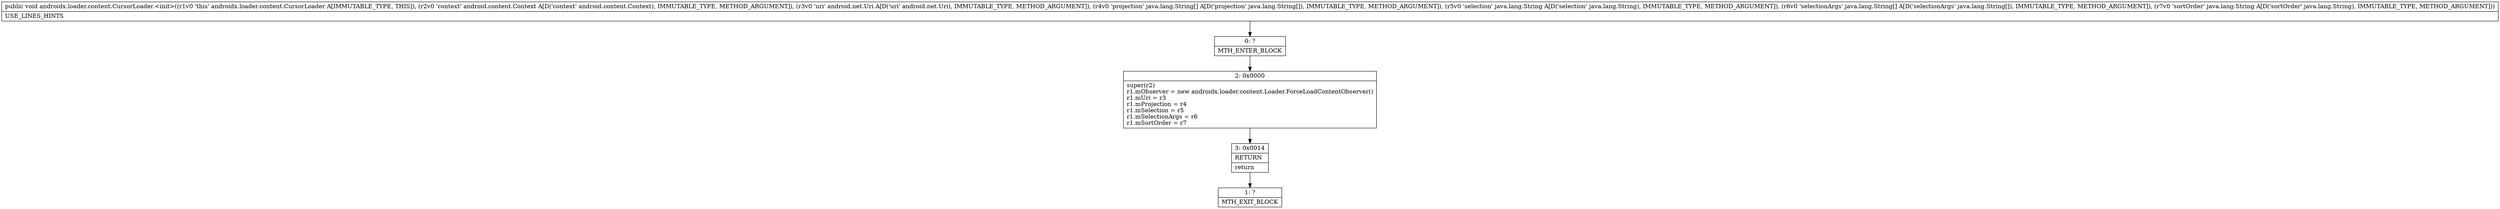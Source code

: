 digraph "CFG forandroidx.loader.content.CursorLoader.\<init\>(Landroid\/content\/Context;Landroid\/net\/Uri;[Ljava\/lang\/String;Ljava\/lang\/String;[Ljava\/lang\/String;Ljava\/lang\/String;)V" {
Node_0 [shape=record,label="{0\:\ ?|MTH_ENTER_BLOCK\l}"];
Node_2 [shape=record,label="{2\:\ 0x0000|super(r2)\lr1.mObserver = new androidx.loader.content.Loader.ForceLoadContentObserver()\lr1.mUri = r3\lr1.mProjection = r4\lr1.mSelection = r5\lr1.mSelectionArgs = r6\lr1.mSortOrder = r7\l}"];
Node_3 [shape=record,label="{3\:\ 0x0014|RETURN\l|return\l}"];
Node_1 [shape=record,label="{1\:\ ?|MTH_EXIT_BLOCK\l}"];
MethodNode[shape=record,label="{public void androidx.loader.content.CursorLoader.\<init\>((r1v0 'this' androidx.loader.content.CursorLoader A[IMMUTABLE_TYPE, THIS]), (r2v0 'context' android.content.Context A[D('context' android.content.Context), IMMUTABLE_TYPE, METHOD_ARGUMENT]), (r3v0 'uri' android.net.Uri A[D('uri' android.net.Uri), IMMUTABLE_TYPE, METHOD_ARGUMENT]), (r4v0 'projection' java.lang.String[] A[D('projection' java.lang.String[]), IMMUTABLE_TYPE, METHOD_ARGUMENT]), (r5v0 'selection' java.lang.String A[D('selection' java.lang.String), IMMUTABLE_TYPE, METHOD_ARGUMENT]), (r6v0 'selectionArgs' java.lang.String[] A[D('selectionArgs' java.lang.String[]), IMMUTABLE_TYPE, METHOD_ARGUMENT]), (r7v0 'sortOrder' java.lang.String A[D('sortOrder' java.lang.String), IMMUTABLE_TYPE, METHOD_ARGUMENT]))  | USE_LINES_HINTS\l}"];
MethodNode -> Node_0;Node_0 -> Node_2;
Node_2 -> Node_3;
Node_3 -> Node_1;
}

